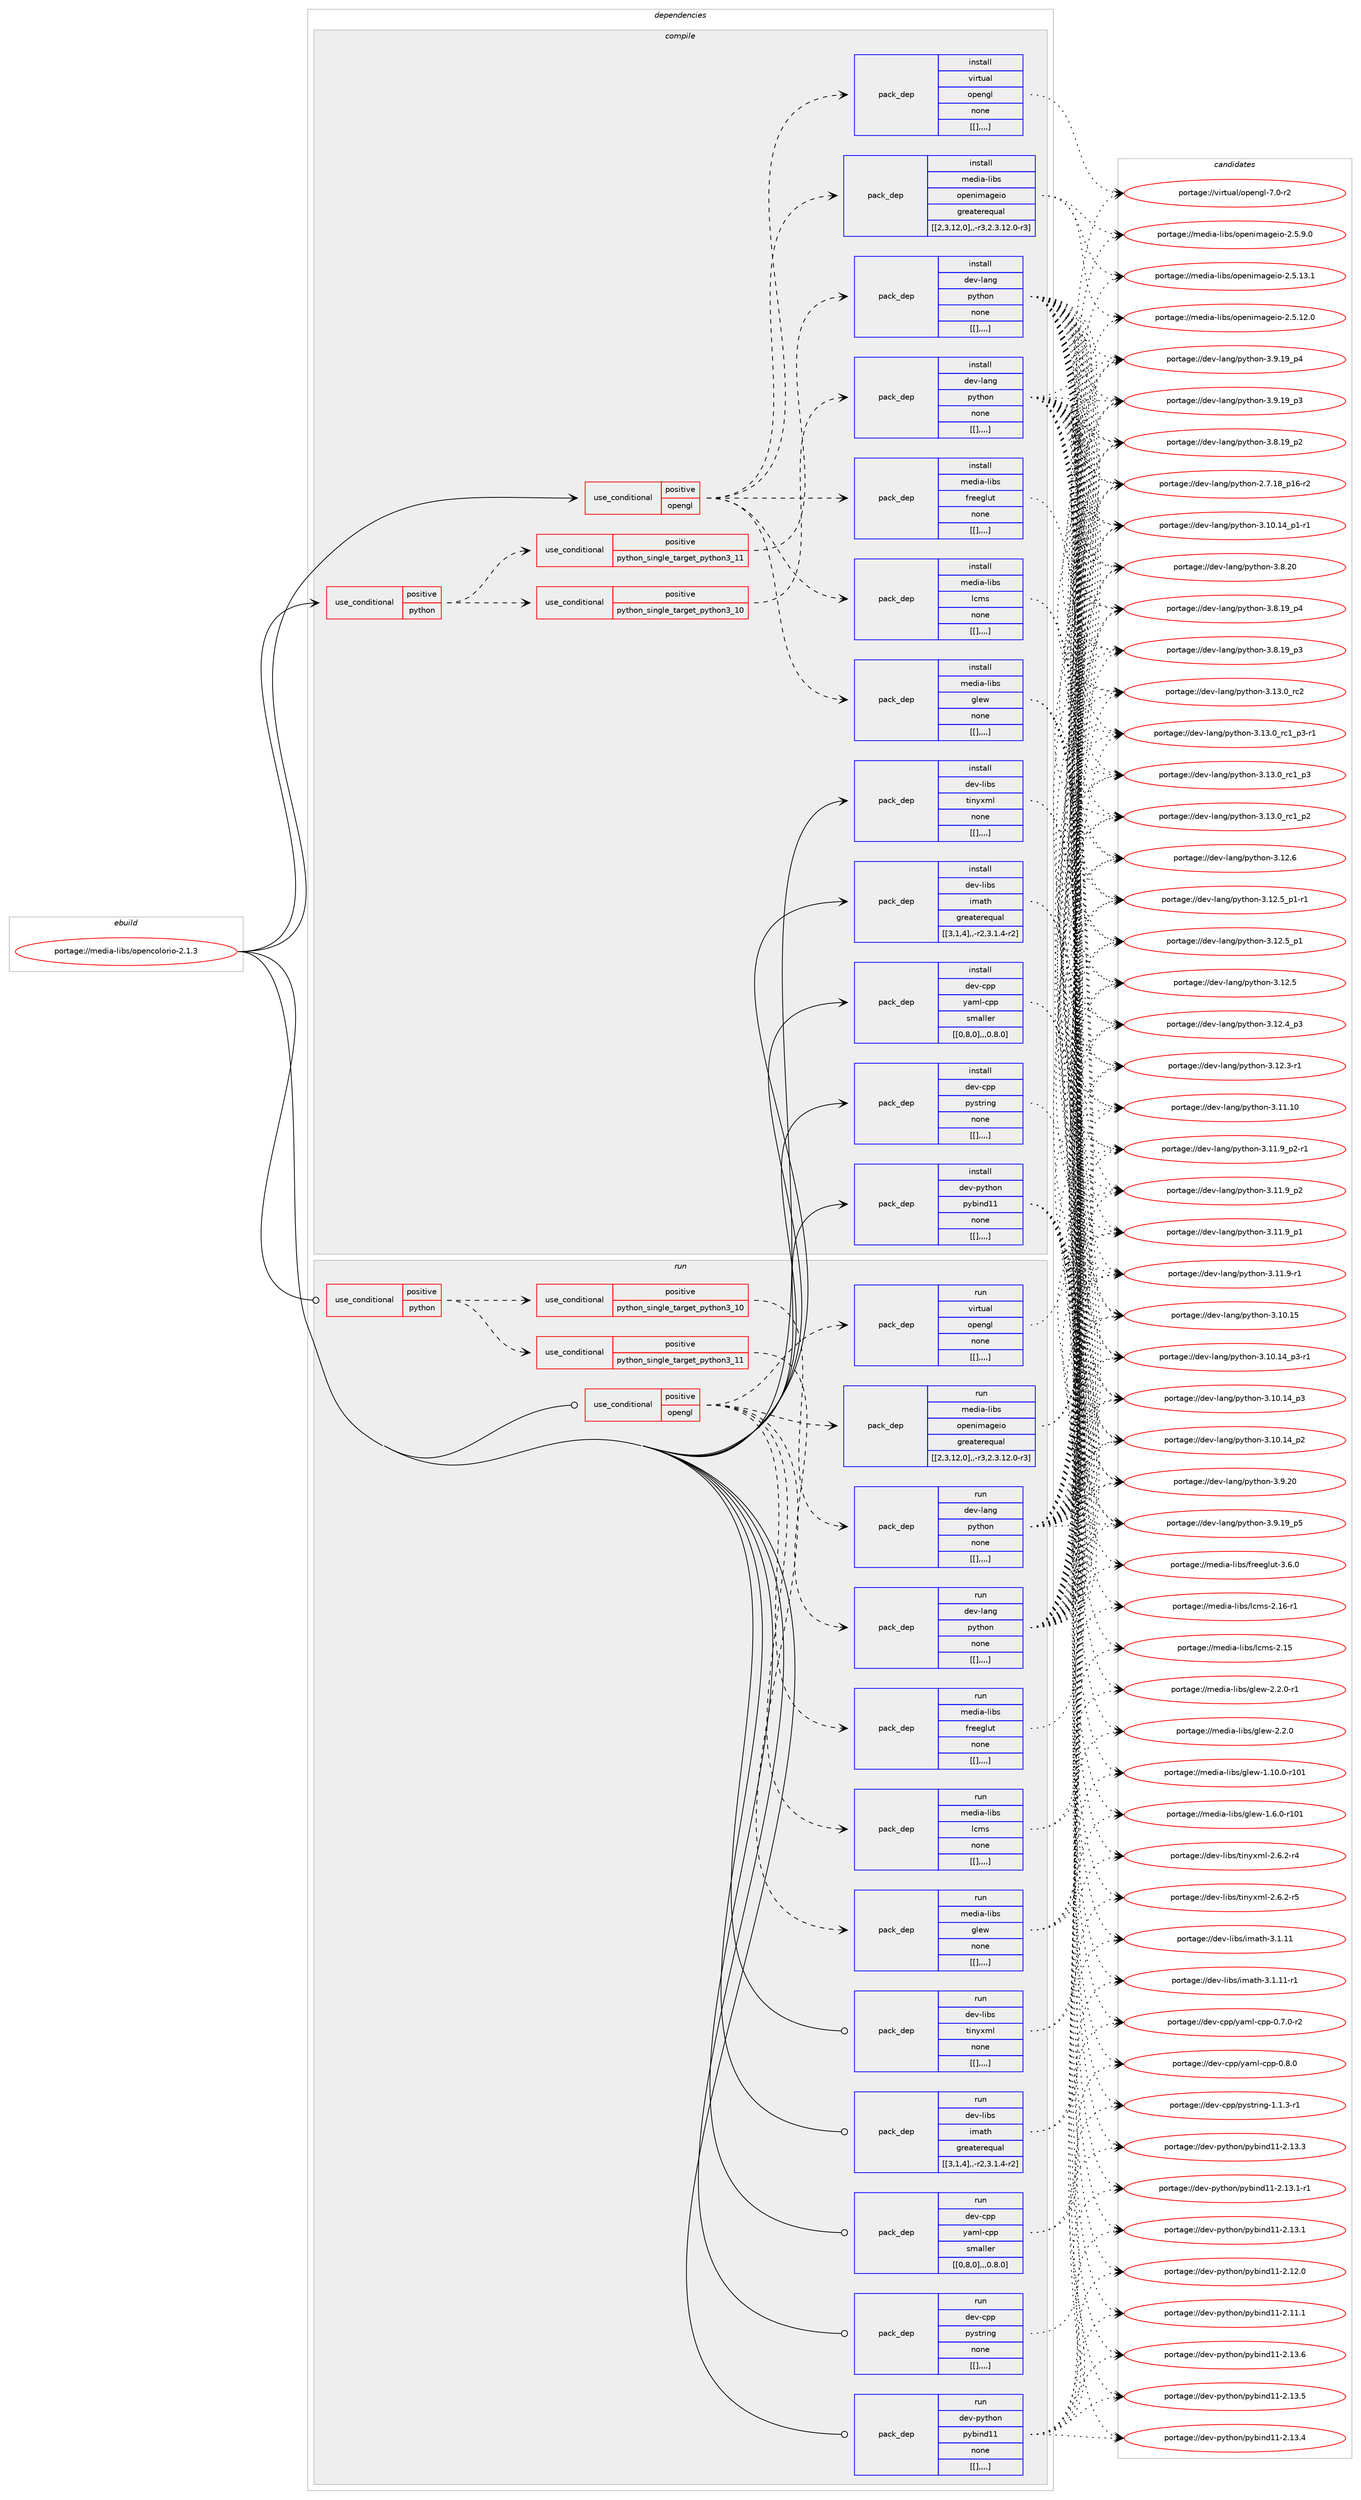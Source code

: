 digraph prolog {

# *************
# Graph options
# *************

newrank=true;
concentrate=true;
compound=true;
graph [rankdir=LR,fontname=Helvetica,fontsize=10,ranksep=1.5];#, ranksep=2.5, nodesep=0.2];
edge  [arrowhead=vee];
node  [fontname=Helvetica,fontsize=10];

# **********
# The ebuild
# **********

subgraph cluster_leftcol {
color=gray;
label=<<i>ebuild</i>>;
id [label="portage://media-libs/opencolorio-2.1.3", color=red, width=4, href="../media-libs/opencolorio-2.1.3.svg"];
}

# ****************
# The dependencies
# ****************

subgraph cluster_midcol {
color=gray;
label=<<i>dependencies</i>>;
subgraph cluster_compile {
fillcolor="#eeeeee";
style=filled;
label=<<i>compile</i>>;
subgraph cond80739 {
dependency320690 [label=<<TABLE BORDER="0" CELLBORDER="1" CELLSPACING="0" CELLPADDING="4"><TR><TD ROWSPAN="3" CELLPADDING="10">use_conditional</TD></TR><TR><TD>positive</TD></TR><TR><TD>opengl</TD></TR></TABLE>>, shape=none, color=red];
subgraph pack237414 {
dependency320691 [label=<<TABLE BORDER="0" CELLBORDER="1" CELLSPACING="0" CELLPADDING="4" WIDTH="220"><TR><TD ROWSPAN="6" CELLPADDING="30">pack_dep</TD></TR><TR><TD WIDTH="110">install</TD></TR><TR><TD>media-libs</TD></TR><TR><TD>lcms</TD></TR><TR><TD>none</TD></TR><TR><TD>[[],,,,]</TD></TR></TABLE>>, shape=none, color=blue];
}
dependency320690:e -> dependency320691:w [weight=20,style="dashed",arrowhead="vee"];
subgraph pack237415 {
dependency320692 [label=<<TABLE BORDER="0" CELLBORDER="1" CELLSPACING="0" CELLPADDING="4" WIDTH="220"><TR><TD ROWSPAN="6" CELLPADDING="30">pack_dep</TD></TR><TR><TD WIDTH="110">install</TD></TR><TR><TD>media-libs</TD></TR><TR><TD>openimageio</TD></TR><TR><TD>greaterequal</TD></TR><TR><TD>[[2,3,12,0],,-r3,2.3.12.0-r3]</TD></TR></TABLE>>, shape=none, color=blue];
}
dependency320690:e -> dependency320692:w [weight=20,style="dashed",arrowhead="vee"];
subgraph pack237416 {
dependency320693 [label=<<TABLE BORDER="0" CELLBORDER="1" CELLSPACING="0" CELLPADDING="4" WIDTH="220"><TR><TD ROWSPAN="6" CELLPADDING="30">pack_dep</TD></TR><TR><TD WIDTH="110">install</TD></TR><TR><TD>media-libs</TD></TR><TR><TD>glew</TD></TR><TR><TD>none</TD></TR><TR><TD>[[],,,,]</TD></TR></TABLE>>, shape=none, color=blue];
}
dependency320690:e -> dependency320693:w [weight=20,style="dashed",arrowhead="vee"];
subgraph pack237417 {
dependency320694 [label=<<TABLE BORDER="0" CELLBORDER="1" CELLSPACING="0" CELLPADDING="4" WIDTH="220"><TR><TD ROWSPAN="6" CELLPADDING="30">pack_dep</TD></TR><TR><TD WIDTH="110">install</TD></TR><TR><TD>media-libs</TD></TR><TR><TD>freeglut</TD></TR><TR><TD>none</TD></TR><TR><TD>[[],,,,]</TD></TR></TABLE>>, shape=none, color=blue];
}
dependency320690:e -> dependency320694:w [weight=20,style="dashed",arrowhead="vee"];
subgraph pack237418 {
dependency320695 [label=<<TABLE BORDER="0" CELLBORDER="1" CELLSPACING="0" CELLPADDING="4" WIDTH="220"><TR><TD ROWSPAN="6" CELLPADDING="30">pack_dep</TD></TR><TR><TD WIDTH="110">install</TD></TR><TR><TD>virtual</TD></TR><TR><TD>opengl</TD></TR><TR><TD>none</TD></TR><TR><TD>[[],,,,]</TD></TR></TABLE>>, shape=none, color=blue];
}
dependency320690:e -> dependency320695:w [weight=20,style="dashed",arrowhead="vee"];
}
id:e -> dependency320690:w [weight=20,style="solid",arrowhead="vee"];
subgraph cond80740 {
dependency320696 [label=<<TABLE BORDER="0" CELLBORDER="1" CELLSPACING="0" CELLPADDING="4"><TR><TD ROWSPAN="3" CELLPADDING="10">use_conditional</TD></TR><TR><TD>positive</TD></TR><TR><TD>python</TD></TR></TABLE>>, shape=none, color=red];
subgraph cond80741 {
dependency320697 [label=<<TABLE BORDER="0" CELLBORDER="1" CELLSPACING="0" CELLPADDING="4"><TR><TD ROWSPAN="3" CELLPADDING="10">use_conditional</TD></TR><TR><TD>positive</TD></TR><TR><TD>python_single_target_python3_10</TD></TR></TABLE>>, shape=none, color=red];
subgraph pack237419 {
dependency320698 [label=<<TABLE BORDER="0" CELLBORDER="1" CELLSPACING="0" CELLPADDING="4" WIDTH="220"><TR><TD ROWSPAN="6" CELLPADDING="30">pack_dep</TD></TR><TR><TD WIDTH="110">install</TD></TR><TR><TD>dev-lang</TD></TR><TR><TD>python</TD></TR><TR><TD>none</TD></TR><TR><TD>[[],,,,]</TD></TR></TABLE>>, shape=none, color=blue];
}
dependency320697:e -> dependency320698:w [weight=20,style="dashed",arrowhead="vee"];
}
dependency320696:e -> dependency320697:w [weight=20,style="dashed",arrowhead="vee"];
subgraph cond80742 {
dependency320699 [label=<<TABLE BORDER="0" CELLBORDER="1" CELLSPACING="0" CELLPADDING="4"><TR><TD ROWSPAN="3" CELLPADDING="10">use_conditional</TD></TR><TR><TD>positive</TD></TR><TR><TD>python_single_target_python3_11</TD></TR></TABLE>>, shape=none, color=red];
subgraph pack237420 {
dependency320700 [label=<<TABLE BORDER="0" CELLBORDER="1" CELLSPACING="0" CELLPADDING="4" WIDTH="220"><TR><TD ROWSPAN="6" CELLPADDING="30">pack_dep</TD></TR><TR><TD WIDTH="110">install</TD></TR><TR><TD>dev-lang</TD></TR><TR><TD>python</TD></TR><TR><TD>none</TD></TR><TR><TD>[[],,,,]</TD></TR></TABLE>>, shape=none, color=blue];
}
dependency320699:e -> dependency320700:w [weight=20,style="dashed",arrowhead="vee"];
}
dependency320696:e -> dependency320699:w [weight=20,style="dashed",arrowhead="vee"];
}
id:e -> dependency320696:w [weight=20,style="solid",arrowhead="vee"];
subgraph pack237421 {
dependency320701 [label=<<TABLE BORDER="0" CELLBORDER="1" CELLSPACING="0" CELLPADDING="4" WIDTH="220"><TR><TD ROWSPAN="6" CELLPADDING="30">pack_dep</TD></TR><TR><TD WIDTH="110">install</TD></TR><TR><TD>dev-cpp</TD></TR><TR><TD>pystring</TD></TR><TR><TD>none</TD></TR><TR><TD>[[],,,,]</TD></TR></TABLE>>, shape=none, color=blue];
}
id:e -> dependency320701:w [weight=20,style="solid",arrowhead="vee"];
subgraph pack237422 {
dependency320702 [label=<<TABLE BORDER="0" CELLBORDER="1" CELLSPACING="0" CELLPADDING="4" WIDTH="220"><TR><TD ROWSPAN="6" CELLPADDING="30">pack_dep</TD></TR><TR><TD WIDTH="110">install</TD></TR><TR><TD>dev-cpp</TD></TR><TR><TD>yaml-cpp</TD></TR><TR><TD>smaller</TD></TR><TR><TD>[[0,8,0],,,0.8.0]</TD></TR></TABLE>>, shape=none, color=blue];
}
id:e -> dependency320702:w [weight=20,style="solid",arrowhead="vee"];
subgraph pack237423 {
dependency320703 [label=<<TABLE BORDER="0" CELLBORDER="1" CELLSPACING="0" CELLPADDING="4" WIDTH="220"><TR><TD ROWSPAN="6" CELLPADDING="30">pack_dep</TD></TR><TR><TD WIDTH="110">install</TD></TR><TR><TD>dev-libs</TD></TR><TR><TD>imath</TD></TR><TR><TD>greaterequal</TD></TR><TR><TD>[[3,1,4],,-r2,3.1.4-r2]</TD></TR></TABLE>>, shape=none, color=blue];
}
id:e -> dependency320703:w [weight=20,style="solid",arrowhead="vee"];
subgraph pack237424 {
dependency320704 [label=<<TABLE BORDER="0" CELLBORDER="1" CELLSPACING="0" CELLPADDING="4" WIDTH="220"><TR><TD ROWSPAN="6" CELLPADDING="30">pack_dep</TD></TR><TR><TD WIDTH="110">install</TD></TR><TR><TD>dev-libs</TD></TR><TR><TD>tinyxml</TD></TR><TR><TD>none</TD></TR><TR><TD>[[],,,,]</TD></TR></TABLE>>, shape=none, color=blue];
}
id:e -> dependency320704:w [weight=20,style="solid",arrowhead="vee"];
subgraph pack237425 {
dependency320705 [label=<<TABLE BORDER="0" CELLBORDER="1" CELLSPACING="0" CELLPADDING="4" WIDTH="220"><TR><TD ROWSPAN="6" CELLPADDING="30">pack_dep</TD></TR><TR><TD WIDTH="110">install</TD></TR><TR><TD>dev-python</TD></TR><TR><TD>pybind11</TD></TR><TR><TD>none</TD></TR><TR><TD>[[],,,,]</TD></TR></TABLE>>, shape=none, color=blue];
}
id:e -> dependency320705:w [weight=20,style="solid",arrowhead="vee"];
}
subgraph cluster_compileandrun {
fillcolor="#eeeeee";
style=filled;
label=<<i>compile and run</i>>;
}
subgraph cluster_run {
fillcolor="#eeeeee";
style=filled;
label=<<i>run</i>>;
subgraph cond80743 {
dependency320706 [label=<<TABLE BORDER="0" CELLBORDER="1" CELLSPACING="0" CELLPADDING="4"><TR><TD ROWSPAN="3" CELLPADDING="10">use_conditional</TD></TR><TR><TD>positive</TD></TR><TR><TD>opengl</TD></TR></TABLE>>, shape=none, color=red];
subgraph pack237426 {
dependency320707 [label=<<TABLE BORDER="0" CELLBORDER="1" CELLSPACING="0" CELLPADDING="4" WIDTH="220"><TR><TD ROWSPAN="6" CELLPADDING="30">pack_dep</TD></TR><TR><TD WIDTH="110">run</TD></TR><TR><TD>media-libs</TD></TR><TR><TD>lcms</TD></TR><TR><TD>none</TD></TR><TR><TD>[[],,,,]</TD></TR></TABLE>>, shape=none, color=blue];
}
dependency320706:e -> dependency320707:w [weight=20,style="dashed",arrowhead="vee"];
subgraph pack237427 {
dependency320708 [label=<<TABLE BORDER="0" CELLBORDER="1" CELLSPACING="0" CELLPADDING="4" WIDTH="220"><TR><TD ROWSPAN="6" CELLPADDING="30">pack_dep</TD></TR><TR><TD WIDTH="110">run</TD></TR><TR><TD>media-libs</TD></TR><TR><TD>openimageio</TD></TR><TR><TD>greaterequal</TD></TR><TR><TD>[[2,3,12,0],,-r3,2.3.12.0-r3]</TD></TR></TABLE>>, shape=none, color=blue];
}
dependency320706:e -> dependency320708:w [weight=20,style="dashed",arrowhead="vee"];
subgraph pack237428 {
dependency320709 [label=<<TABLE BORDER="0" CELLBORDER="1" CELLSPACING="0" CELLPADDING="4" WIDTH="220"><TR><TD ROWSPAN="6" CELLPADDING="30">pack_dep</TD></TR><TR><TD WIDTH="110">run</TD></TR><TR><TD>media-libs</TD></TR><TR><TD>glew</TD></TR><TR><TD>none</TD></TR><TR><TD>[[],,,,]</TD></TR></TABLE>>, shape=none, color=blue];
}
dependency320706:e -> dependency320709:w [weight=20,style="dashed",arrowhead="vee"];
subgraph pack237429 {
dependency320710 [label=<<TABLE BORDER="0" CELLBORDER="1" CELLSPACING="0" CELLPADDING="4" WIDTH="220"><TR><TD ROWSPAN="6" CELLPADDING="30">pack_dep</TD></TR><TR><TD WIDTH="110">run</TD></TR><TR><TD>media-libs</TD></TR><TR><TD>freeglut</TD></TR><TR><TD>none</TD></TR><TR><TD>[[],,,,]</TD></TR></TABLE>>, shape=none, color=blue];
}
dependency320706:e -> dependency320710:w [weight=20,style="dashed",arrowhead="vee"];
subgraph pack237430 {
dependency320711 [label=<<TABLE BORDER="0" CELLBORDER="1" CELLSPACING="0" CELLPADDING="4" WIDTH="220"><TR><TD ROWSPAN="6" CELLPADDING="30">pack_dep</TD></TR><TR><TD WIDTH="110">run</TD></TR><TR><TD>virtual</TD></TR><TR><TD>opengl</TD></TR><TR><TD>none</TD></TR><TR><TD>[[],,,,]</TD></TR></TABLE>>, shape=none, color=blue];
}
dependency320706:e -> dependency320711:w [weight=20,style="dashed",arrowhead="vee"];
}
id:e -> dependency320706:w [weight=20,style="solid",arrowhead="odot"];
subgraph cond80744 {
dependency320712 [label=<<TABLE BORDER="0" CELLBORDER="1" CELLSPACING="0" CELLPADDING="4"><TR><TD ROWSPAN="3" CELLPADDING="10">use_conditional</TD></TR><TR><TD>positive</TD></TR><TR><TD>python</TD></TR></TABLE>>, shape=none, color=red];
subgraph cond80745 {
dependency320713 [label=<<TABLE BORDER="0" CELLBORDER="1" CELLSPACING="0" CELLPADDING="4"><TR><TD ROWSPAN="3" CELLPADDING="10">use_conditional</TD></TR><TR><TD>positive</TD></TR><TR><TD>python_single_target_python3_10</TD></TR></TABLE>>, shape=none, color=red];
subgraph pack237431 {
dependency320714 [label=<<TABLE BORDER="0" CELLBORDER="1" CELLSPACING="0" CELLPADDING="4" WIDTH="220"><TR><TD ROWSPAN="6" CELLPADDING="30">pack_dep</TD></TR><TR><TD WIDTH="110">run</TD></TR><TR><TD>dev-lang</TD></TR><TR><TD>python</TD></TR><TR><TD>none</TD></TR><TR><TD>[[],,,,]</TD></TR></TABLE>>, shape=none, color=blue];
}
dependency320713:e -> dependency320714:w [weight=20,style="dashed",arrowhead="vee"];
}
dependency320712:e -> dependency320713:w [weight=20,style="dashed",arrowhead="vee"];
subgraph cond80746 {
dependency320715 [label=<<TABLE BORDER="0" CELLBORDER="1" CELLSPACING="0" CELLPADDING="4"><TR><TD ROWSPAN="3" CELLPADDING="10">use_conditional</TD></TR><TR><TD>positive</TD></TR><TR><TD>python_single_target_python3_11</TD></TR></TABLE>>, shape=none, color=red];
subgraph pack237432 {
dependency320716 [label=<<TABLE BORDER="0" CELLBORDER="1" CELLSPACING="0" CELLPADDING="4" WIDTH="220"><TR><TD ROWSPAN="6" CELLPADDING="30">pack_dep</TD></TR><TR><TD WIDTH="110">run</TD></TR><TR><TD>dev-lang</TD></TR><TR><TD>python</TD></TR><TR><TD>none</TD></TR><TR><TD>[[],,,,]</TD></TR></TABLE>>, shape=none, color=blue];
}
dependency320715:e -> dependency320716:w [weight=20,style="dashed",arrowhead="vee"];
}
dependency320712:e -> dependency320715:w [weight=20,style="dashed",arrowhead="vee"];
}
id:e -> dependency320712:w [weight=20,style="solid",arrowhead="odot"];
subgraph pack237433 {
dependency320717 [label=<<TABLE BORDER="0" CELLBORDER="1" CELLSPACING="0" CELLPADDING="4" WIDTH="220"><TR><TD ROWSPAN="6" CELLPADDING="30">pack_dep</TD></TR><TR><TD WIDTH="110">run</TD></TR><TR><TD>dev-cpp</TD></TR><TR><TD>pystring</TD></TR><TR><TD>none</TD></TR><TR><TD>[[],,,,]</TD></TR></TABLE>>, shape=none, color=blue];
}
id:e -> dependency320717:w [weight=20,style="solid",arrowhead="odot"];
subgraph pack237434 {
dependency320718 [label=<<TABLE BORDER="0" CELLBORDER="1" CELLSPACING="0" CELLPADDING="4" WIDTH="220"><TR><TD ROWSPAN="6" CELLPADDING="30">pack_dep</TD></TR><TR><TD WIDTH="110">run</TD></TR><TR><TD>dev-cpp</TD></TR><TR><TD>yaml-cpp</TD></TR><TR><TD>smaller</TD></TR><TR><TD>[[0,8,0],,,0.8.0]</TD></TR></TABLE>>, shape=none, color=blue];
}
id:e -> dependency320718:w [weight=20,style="solid",arrowhead="odot"];
subgraph pack237435 {
dependency320719 [label=<<TABLE BORDER="0" CELLBORDER="1" CELLSPACING="0" CELLPADDING="4" WIDTH="220"><TR><TD ROWSPAN="6" CELLPADDING="30">pack_dep</TD></TR><TR><TD WIDTH="110">run</TD></TR><TR><TD>dev-libs</TD></TR><TR><TD>imath</TD></TR><TR><TD>greaterequal</TD></TR><TR><TD>[[3,1,4],,-r2,3.1.4-r2]</TD></TR></TABLE>>, shape=none, color=blue];
}
id:e -> dependency320719:w [weight=20,style="solid",arrowhead="odot"];
subgraph pack237436 {
dependency320720 [label=<<TABLE BORDER="0" CELLBORDER="1" CELLSPACING="0" CELLPADDING="4" WIDTH="220"><TR><TD ROWSPAN="6" CELLPADDING="30">pack_dep</TD></TR><TR><TD WIDTH="110">run</TD></TR><TR><TD>dev-libs</TD></TR><TR><TD>tinyxml</TD></TR><TR><TD>none</TD></TR><TR><TD>[[],,,,]</TD></TR></TABLE>>, shape=none, color=blue];
}
id:e -> dependency320720:w [weight=20,style="solid",arrowhead="odot"];
subgraph pack237437 {
dependency320721 [label=<<TABLE BORDER="0" CELLBORDER="1" CELLSPACING="0" CELLPADDING="4" WIDTH="220"><TR><TD ROWSPAN="6" CELLPADDING="30">pack_dep</TD></TR><TR><TD WIDTH="110">run</TD></TR><TR><TD>dev-python</TD></TR><TR><TD>pybind11</TD></TR><TR><TD>none</TD></TR><TR><TD>[[],,,,]</TD></TR></TABLE>>, shape=none, color=blue];
}
id:e -> dependency320721:w [weight=20,style="solid",arrowhead="odot"];
}
}

# **************
# The candidates
# **************

subgraph cluster_choices {
rank=same;
color=gray;
label=<<i>candidates</i>>;

subgraph choice237414 {
color=black;
nodesep=1;
choice109101100105974510810598115471089910911545504649544511449 [label="portage://media-libs/lcms-2.16-r1", color=red, width=4,href="../media-libs/lcms-2.16-r1.svg"];
choice10910110010597451081059811547108991091154550464953 [label="portage://media-libs/lcms-2.15", color=red, width=4,href="../media-libs/lcms-2.15.svg"];
dependency320691:e -> choice109101100105974510810598115471089910911545504649544511449:w [style=dotted,weight="100"];
dependency320691:e -> choice10910110010597451081059811547108991091154550464953:w [style=dotted,weight="100"];
}
subgraph choice237415 {
color=black;
nodesep=1;
choice1091011001059745108105981154711111210111010510997103101105111455046534649514649 [label="portage://media-libs/openimageio-2.5.13.1", color=red, width=4,href="../media-libs/openimageio-2.5.13.1.svg"];
choice1091011001059745108105981154711111210111010510997103101105111455046534649504648 [label="portage://media-libs/openimageio-2.5.12.0", color=red, width=4,href="../media-libs/openimageio-2.5.12.0.svg"];
choice10910110010597451081059811547111112101110105109971031011051114550465346574648 [label="portage://media-libs/openimageio-2.5.9.0", color=red, width=4,href="../media-libs/openimageio-2.5.9.0.svg"];
dependency320692:e -> choice1091011001059745108105981154711111210111010510997103101105111455046534649514649:w [style=dotted,weight="100"];
dependency320692:e -> choice1091011001059745108105981154711111210111010510997103101105111455046534649504648:w [style=dotted,weight="100"];
dependency320692:e -> choice10910110010597451081059811547111112101110105109971031011051114550465346574648:w [style=dotted,weight="100"];
}
subgraph choice237416 {
color=black;
nodesep=1;
choice109101100105974510810598115471031081011194550465046484511449 [label="portage://media-libs/glew-2.2.0-r1", color=red, width=4,href="../media-libs/glew-2.2.0-r1.svg"];
choice10910110010597451081059811547103108101119455046504648 [label="portage://media-libs/glew-2.2.0", color=red, width=4,href="../media-libs/glew-2.2.0.svg"];
choice109101100105974510810598115471031081011194549464948464845114494849 [label="portage://media-libs/glew-1.10.0-r101", color=red, width=4,href="../media-libs/glew-1.10.0-r101.svg"];
choice1091011001059745108105981154710310810111945494654464845114494849 [label="portage://media-libs/glew-1.6.0-r101", color=red, width=4,href="../media-libs/glew-1.6.0-r101.svg"];
dependency320693:e -> choice109101100105974510810598115471031081011194550465046484511449:w [style=dotted,weight="100"];
dependency320693:e -> choice10910110010597451081059811547103108101119455046504648:w [style=dotted,weight="100"];
dependency320693:e -> choice109101100105974510810598115471031081011194549464948464845114494849:w [style=dotted,weight="100"];
dependency320693:e -> choice1091011001059745108105981154710310810111945494654464845114494849:w [style=dotted,weight="100"];
}
subgraph choice237417 {
color=black;
nodesep=1;
choice10910110010597451081059811547102114101101103108117116455146544648 [label="portage://media-libs/freeglut-3.6.0", color=red, width=4,href="../media-libs/freeglut-3.6.0.svg"];
dependency320694:e -> choice10910110010597451081059811547102114101101103108117116455146544648:w [style=dotted,weight="100"];
}
subgraph choice237418 {
color=black;
nodesep=1;
choice1181051141161179710847111112101110103108455546484511450 [label="portage://virtual/opengl-7.0-r2", color=red, width=4,href="../virtual/opengl-7.0-r2.svg"];
dependency320695:e -> choice1181051141161179710847111112101110103108455546484511450:w [style=dotted,weight="100"];
}
subgraph choice237419 {
color=black;
nodesep=1;
choice10010111845108971101034711212111610411111045514649514648951149950 [label="portage://dev-lang/python-3.13.0_rc2", color=red, width=4,href="../dev-lang/python-3.13.0_rc2.svg"];
choice1001011184510897110103471121211161041111104551464951464895114994995112514511449 [label="portage://dev-lang/python-3.13.0_rc1_p3-r1", color=red, width=4,href="../dev-lang/python-3.13.0_rc1_p3-r1.svg"];
choice100101118451089711010347112121116104111110455146495146489511499499511251 [label="portage://dev-lang/python-3.13.0_rc1_p3", color=red, width=4,href="../dev-lang/python-3.13.0_rc1_p3.svg"];
choice100101118451089711010347112121116104111110455146495146489511499499511250 [label="portage://dev-lang/python-3.13.0_rc1_p2", color=red, width=4,href="../dev-lang/python-3.13.0_rc1_p2.svg"];
choice10010111845108971101034711212111610411111045514649504654 [label="portage://dev-lang/python-3.12.6", color=red, width=4,href="../dev-lang/python-3.12.6.svg"];
choice1001011184510897110103471121211161041111104551464950465395112494511449 [label="portage://dev-lang/python-3.12.5_p1-r1", color=red, width=4,href="../dev-lang/python-3.12.5_p1-r1.svg"];
choice100101118451089711010347112121116104111110455146495046539511249 [label="portage://dev-lang/python-3.12.5_p1", color=red, width=4,href="../dev-lang/python-3.12.5_p1.svg"];
choice10010111845108971101034711212111610411111045514649504653 [label="portage://dev-lang/python-3.12.5", color=red, width=4,href="../dev-lang/python-3.12.5.svg"];
choice100101118451089711010347112121116104111110455146495046529511251 [label="portage://dev-lang/python-3.12.4_p3", color=red, width=4,href="../dev-lang/python-3.12.4_p3.svg"];
choice100101118451089711010347112121116104111110455146495046514511449 [label="portage://dev-lang/python-3.12.3-r1", color=red, width=4,href="../dev-lang/python-3.12.3-r1.svg"];
choice1001011184510897110103471121211161041111104551464949464948 [label="portage://dev-lang/python-3.11.10", color=red, width=4,href="../dev-lang/python-3.11.10.svg"];
choice1001011184510897110103471121211161041111104551464949465795112504511449 [label="portage://dev-lang/python-3.11.9_p2-r1", color=red, width=4,href="../dev-lang/python-3.11.9_p2-r1.svg"];
choice100101118451089711010347112121116104111110455146494946579511250 [label="portage://dev-lang/python-3.11.9_p2", color=red, width=4,href="../dev-lang/python-3.11.9_p2.svg"];
choice100101118451089711010347112121116104111110455146494946579511249 [label="portage://dev-lang/python-3.11.9_p1", color=red, width=4,href="../dev-lang/python-3.11.9_p1.svg"];
choice100101118451089711010347112121116104111110455146494946574511449 [label="portage://dev-lang/python-3.11.9-r1", color=red, width=4,href="../dev-lang/python-3.11.9-r1.svg"];
choice1001011184510897110103471121211161041111104551464948464953 [label="portage://dev-lang/python-3.10.15", color=red, width=4,href="../dev-lang/python-3.10.15.svg"];
choice100101118451089711010347112121116104111110455146494846495295112514511449 [label="portage://dev-lang/python-3.10.14_p3-r1", color=red, width=4,href="../dev-lang/python-3.10.14_p3-r1.svg"];
choice10010111845108971101034711212111610411111045514649484649529511251 [label="portage://dev-lang/python-3.10.14_p3", color=red, width=4,href="../dev-lang/python-3.10.14_p3.svg"];
choice10010111845108971101034711212111610411111045514649484649529511250 [label="portage://dev-lang/python-3.10.14_p2", color=red, width=4,href="../dev-lang/python-3.10.14_p2.svg"];
choice100101118451089711010347112121116104111110455146494846495295112494511449 [label="portage://dev-lang/python-3.10.14_p1-r1", color=red, width=4,href="../dev-lang/python-3.10.14_p1-r1.svg"];
choice10010111845108971101034711212111610411111045514657465048 [label="portage://dev-lang/python-3.9.20", color=red, width=4,href="../dev-lang/python-3.9.20.svg"];
choice100101118451089711010347112121116104111110455146574649579511253 [label="portage://dev-lang/python-3.9.19_p5", color=red, width=4,href="../dev-lang/python-3.9.19_p5.svg"];
choice100101118451089711010347112121116104111110455146574649579511252 [label="portage://dev-lang/python-3.9.19_p4", color=red, width=4,href="../dev-lang/python-3.9.19_p4.svg"];
choice100101118451089711010347112121116104111110455146574649579511251 [label="portage://dev-lang/python-3.9.19_p3", color=red, width=4,href="../dev-lang/python-3.9.19_p3.svg"];
choice10010111845108971101034711212111610411111045514656465048 [label="portage://dev-lang/python-3.8.20", color=red, width=4,href="../dev-lang/python-3.8.20.svg"];
choice100101118451089711010347112121116104111110455146564649579511252 [label="portage://dev-lang/python-3.8.19_p4", color=red, width=4,href="../dev-lang/python-3.8.19_p4.svg"];
choice100101118451089711010347112121116104111110455146564649579511251 [label="portage://dev-lang/python-3.8.19_p3", color=red, width=4,href="../dev-lang/python-3.8.19_p3.svg"];
choice100101118451089711010347112121116104111110455146564649579511250 [label="portage://dev-lang/python-3.8.19_p2", color=red, width=4,href="../dev-lang/python-3.8.19_p2.svg"];
choice100101118451089711010347112121116104111110455046554649569511249544511450 [label="portage://dev-lang/python-2.7.18_p16-r2", color=red, width=4,href="../dev-lang/python-2.7.18_p16-r2.svg"];
dependency320698:e -> choice10010111845108971101034711212111610411111045514649514648951149950:w [style=dotted,weight="100"];
dependency320698:e -> choice1001011184510897110103471121211161041111104551464951464895114994995112514511449:w [style=dotted,weight="100"];
dependency320698:e -> choice100101118451089711010347112121116104111110455146495146489511499499511251:w [style=dotted,weight="100"];
dependency320698:e -> choice100101118451089711010347112121116104111110455146495146489511499499511250:w [style=dotted,weight="100"];
dependency320698:e -> choice10010111845108971101034711212111610411111045514649504654:w [style=dotted,weight="100"];
dependency320698:e -> choice1001011184510897110103471121211161041111104551464950465395112494511449:w [style=dotted,weight="100"];
dependency320698:e -> choice100101118451089711010347112121116104111110455146495046539511249:w [style=dotted,weight="100"];
dependency320698:e -> choice10010111845108971101034711212111610411111045514649504653:w [style=dotted,weight="100"];
dependency320698:e -> choice100101118451089711010347112121116104111110455146495046529511251:w [style=dotted,weight="100"];
dependency320698:e -> choice100101118451089711010347112121116104111110455146495046514511449:w [style=dotted,weight="100"];
dependency320698:e -> choice1001011184510897110103471121211161041111104551464949464948:w [style=dotted,weight="100"];
dependency320698:e -> choice1001011184510897110103471121211161041111104551464949465795112504511449:w [style=dotted,weight="100"];
dependency320698:e -> choice100101118451089711010347112121116104111110455146494946579511250:w [style=dotted,weight="100"];
dependency320698:e -> choice100101118451089711010347112121116104111110455146494946579511249:w [style=dotted,weight="100"];
dependency320698:e -> choice100101118451089711010347112121116104111110455146494946574511449:w [style=dotted,weight="100"];
dependency320698:e -> choice1001011184510897110103471121211161041111104551464948464953:w [style=dotted,weight="100"];
dependency320698:e -> choice100101118451089711010347112121116104111110455146494846495295112514511449:w [style=dotted,weight="100"];
dependency320698:e -> choice10010111845108971101034711212111610411111045514649484649529511251:w [style=dotted,weight="100"];
dependency320698:e -> choice10010111845108971101034711212111610411111045514649484649529511250:w [style=dotted,weight="100"];
dependency320698:e -> choice100101118451089711010347112121116104111110455146494846495295112494511449:w [style=dotted,weight="100"];
dependency320698:e -> choice10010111845108971101034711212111610411111045514657465048:w [style=dotted,weight="100"];
dependency320698:e -> choice100101118451089711010347112121116104111110455146574649579511253:w [style=dotted,weight="100"];
dependency320698:e -> choice100101118451089711010347112121116104111110455146574649579511252:w [style=dotted,weight="100"];
dependency320698:e -> choice100101118451089711010347112121116104111110455146574649579511251:w [style=dotted,weight="100"];
dependency320698:e -> choice10010111845108971101034711212111610411111045514656465048:w [style=dotted,weight="100"];
dependency320698:e -> choice100101118451089711010347112121116104111110455146564649579511252:w [style=dotted,weight="100"];
dependency320698:e -> choice100101118451089711010347112121116104111110455146564649579511251:w [style=dotted,weight="100"];
dependency320698:e -> choice100101118451089711010347112121116104111110455146564649579511250:w [style=dotted,weight="100"];
dependency320698:e -> choice100101118451089711010347112121116104111110455046554649569511249544511450:w [style=dotted,weight="100"];
}
subgraph choice237420 {
color=black;
nodesep=1;
choice10010111845108971101034711212111610411111045514649514648951149950 [label="portage://dev-lang/python-3.13.0_rc2", color=red, width=4,href="../dev-lang/python-3.13.0_rc2.svg"];
choice1001011184510897110103471121211161041111104551464951464895114994995112514511449 [label="portage://dev-lang/python-3.13.0_rc1_p3-r1", color=red, width=4,href="../dev-lang/python-3.13.0_rc1_p3-r1.svg"];
choice100101118451089711010347112121116104111110455146495146489511499499511251 [label="portage://dev-lang/python-3.13.0_rc1_p3", color=red, width=4,href="../dev-lang/python-3.13.0_rc1_p3.svg"];
choice100101118451089711010347112121116104111110455146495146489511499499511250 [label="portage://dev-lang/python-3.13.0_rc1_p2", color=red, width=4,href="../dev-lang/python-3.13.0_rc1_p2.svg"];
choice10010111845108971101034711212111610411111045514649504654 [label="portage://dev-lang/python-3.12.6", color=red, width=4,href="../dev-lang/python-3.12.6.svg"];
choice1001011184510897110103471121211161041111104551464950465395112494511449 [label="portage://dev-lang/python-3.12.5_p1-r1", color=red, width=4,href="../dev-lang/python-3.12.5_p1-r1.svg"];
choice100101118451089711010347112121116104111110455146495046539511249 [label="portage://dev-lang/python-3.12.5_p1", color=red, width=4,href="../dev-lang/python-3.12.5_p1.svg"];
choice10010111845108971101034711212111610411111045514649504653 [label="portage://dev-lang/python-3.12.5", color=red, width=4,href="../dev-lang/python-3.12.5.svg"];
choice100101118451089711010347112121116104111110455146495046529511251 [label="portage://dev-lang/python-3.12.4_p3", color=red, width=4,href="../dev-lang/python-3.12.4_p3.svg"];
choice100101118451089711010347112121116104111110455146495046514511449 [label="portage://dev-lang/python-3.12.3-r1", color=red, width=4,href="../dev-lang/python-3.12.3-r1.svg"];
choice1001011184510897110103471121211161041111104551464949464948 [label="portage://dev-lang/python-3.11.10", color=red, width=4,href="../dev-lang/python-3.11.10.svg"];
choice1001011184510897110103471121211161041111104551464949465795112504511449 [label="portage://dev-lang/python-3.11.9_p2-r1", color=red, width=4,href="../dev-lang/python-3.11.9_p2-r1.svg"];
choice100101118451089711010347112121116104111110455146494946579511250 [label="portage://dev-lang/python-3.11.9_p2", color=red, width=4,href="../dev-lang/python-3.11.9_p2.svg"];
choice100101118451089711010347112121116104111110455146494946579511249 [label="portage://dev-lang/python-3.11.9_p1", color=red, width=4,href="../dev-lang/python-3.11.9_p1.svg"];
choice100101118451089711010347112121116104111110455146494946574511449 [label="portage://dev-lang/python-3.11.9-r1", color=red, width=4,href="../dev-lang/python-3.11.9-r1.svg"];
choice1001011184510897110103471121211161041111104551464948464953 [label="portage://dev-lang/python-3.10.15", color=red, width=4,href="../dev-lang/python-3.10.15.svg"];
choice100101118451089711010347112121116104111110455146494846495295112514511449 [label="portage://dev-lang/python-3.10.14_p3-r1", color=red, width=4,href="../dev-lang/python-3.10.14_p3-r1.svg"];
choice10010111845108971101034711212111610411111045514649484649529511251 [label="portage://dev-lang/python-3.10.14_p3", color=red, width=4,href="../dev-lang/python-3.10.14_p3.svg"];
choice10010111845108971101034711212111610411111045514649484649529511250 [label="portage://dev-lang/python-3.10.14_p2", color=red, width=4,href="../dev-lang/python-3.10.14_p2.svg"];
choice100101118451089711010347112121116104111110455146494846495295112494511449 [label="portage://dev-lang/python-3.10.14_p1-r1", color=red, width=4,href="../dev-lang/python-3.10.14_p1-r1.svg"];
choice10010111845108971101034711212111610411111045514657465048 [label="portage://dev-lang/python-3.9.20", color=red, width=4,href="../dev-lang/python-3.9.20.svg"];
choice100101118451089711010347112121116104111110455146574649579511253 [label="portage://dev-lang/python-3.9.19_p5", color=red, width=4,href="../dev-lang/python-3.9.19_p5.svg"];
choice100101118451089711010347112121116104111110455146574649579511252 [label="portage://dev-lang/python-3.9.19_p4", color=red, width=4,href="../dev-lang/python-3.9.19_p4.svg"];
choice100101118451089711010347112121116104111110455146574649579511251 [label="portage://dev-lang/python-3.9.19_p3", color=red, width=4,href="../dev-lang/python-3.9.19_p3.svg"];
choice10010111845108971101034711212111610411111045514656465048 [label="portage://dev-lang/python-3.8.20", color=red, width=4,href="../dev-lang/python-3.8.20.svg"];
choice100101118451089711010347112121116104111110455146564649579511252 [label="portage://dev-lang/python-3.8.19_p4", color=red, width=4,href="../dev-lang/python-3.8.19_p4.svg"];
choice100101118451089711010347112121116104111110455146564649579511251 [label="portage://dev-lang/python-3.8.19_p3", color=red, width=4,href="../dev-lang/python-3.8.19_p3.svg"];
choice100101118451089711010347112121116104111110455146564649579511250 [label="portage://dev-lang/python-3.8.19_p2", color=red, width=4,href="../dev-lang/python-3.8.19_p2.svg"];
choice100101118451089711010347112121116104111110455046554649569511249544511450 [label="portage://dev-lang/python-2.7.18_p16-r2", color=red, width=4,href="../dev-lang/python-2.7.18_p16-r2.svg"];
dependency320700:e -> choice10010111845108971101034711212111610411111045514649514648951149950:w [style=dotted,weight="100"];
dependency320700:e -> choice1001011184510897110103471121211161041111104551464951464895114994995112514511449:w [style=dotted,weight="100"];
dependency320700:e -> choice100101118451089711010347112121116104111110455146495146489511499499511251:w [style=dotted,weight="100"];
dependency320700:e -> choice100101118451089711010347112121116104111110455146495146489511499499511250:w [style=dotted,weight="100"];
dependency320700:e -> choice10010111845108971101034711212111610411111045514649504654:w [style=dotted,weight="100"];
dependency320700:e -> choice1001011184510897110103471121211161041111104551464950465395112494511449:w [style=dotted,weight="100"];
dependency320700:e -> choice100101118451089711010347112121116104111110455146495046539511249:w [style=dotted,weight="100"];
dependency320700:e -> choice10010111845108971101034711212111610411111045514649504653:w [style=dotted,weight="100"];
dependency320700:e -> choice100101118451089711010347112121116104111110455146495046529511251:w [style=dotted,weight="100"];
dependency320700:e -> choice100101118451089711010347112121116104111110455146495046514511449:w [style=dotted,weight="100"];
dependency320700:e -> choice1001011184510897110103471121211161041111104551464949464948:w [style=dotted,weight="100"];
dependency320700:e -> choice1001011184510897110103471121211161041111104551464949465795112504511449:w [style=dotted,weight="100"];
dependency320700:e -> choice100101118451089711010347112121116104111110455146494946579511250:w [style=dotted,weight="100"];
dependency320700:e -> choice100101118451089711010347112121116104111110455146494946579511249:w [style=dotted,weight="100"];
dependency320700:e -> choice100101118451089711010347112121116104111110455146494946574511449:w [style=dotted,weight="100"];
dependency320700:e -> choice1001011184510897110103471121211161041111104551464948464953:w [style=dotted,weight="100"];
dependency320700:e -> choice100101118451089711010347112121116104111110455146494846495295112514511449:w [style=dotted,weight="100"];
dependency320700:e -> choice10010111845108971101034711212111610411111045514649484649529511251:w [style=dotted,weight="100"];
dependency320700:e -> choice10010111845108971101034711212111610411111045514649484649529511250:w [style=dotted,weight="100"];
dependency320700:e -> choice100101118451089711010347112121116104111110455146494846495295112494511449:w [style=dotted,weight="100"];
dependency320700:e -> choice10010111845108971101034711212111610411111045514657465048:w [style=dotted,weight="100"];
dependency320700:e -> choice100101118451089711010347112121116104111110455146574649579511253:w [style=dotted,weight="100"];
dependency320700:e -> choice100101118451089711010347112121116104111110455146574649579511252:w [style=dotted,weight="100"];
dependency320700:e -> choice100101118451089711010347112121116104111110455146574649579511251:w [style=dotted,weight="100"];
dependency320700:e -> choice10010111845108971101034711212111610411111045514656465048:w [style=dotted,weight="100"];
dependency320700:e -> choice100101118451089711010347112121116104111110455146564649579511252:w [style=dotted,weight="100"];
dependency320700:e -> choice100101118451089711010347112121116104111110455146564649579511251:w [style=dotted,weight="100"];
dependency320700:e -> choice100101118451089711010347112121116104111110455146564649579511250:w [style=dotted,weight="100"];
dependency320700:e -> choice100101118451089711010347112121116104111110455046554649569511249544511450:w [style=dotted,weight="100"];
}
subgraph choice237421 {
color=black;
nodesep=1;
choice1001011184599112112471121211151161141051101034549464946514511449 [label="portage://dev-cpp/pystring-1.1.3-r1", color=red, width=4,href="../dev-cpp/pystring-1.1.3-r1.svg"];
dependency320701:e -> choice1001011184599112112471121211151161141051101034549464946514511449:w [style=dotted,weight="100"];
}
subgraph choice237422 {
color=black;
nodesep=1;
choice100101118459911211247121971091084599112112454846564648 [label="portage://dev-cpp/yaml-cpp-0.8.0", color=red, width=4,href="../dev-cpp/yaml-cpp-0.8.0.svg"];
choice1001011184599112112471219710910845991121124548465546484511450 [label="portage://dev-cpp/yaml-cpp-0.7.0-r2", color=red, width=4,href="../dev-cpp/yaml-cpp-0.7.0-r2.svg"];
dependency320702:e -> choice100101118459911211247121971091084599112112454846564648:w [style=dotted,weight="100"];
dependency320702:e -> choice1001011184599112112471219710910845991121124548465546484511450:w [style=dotted,weight="100"];
}
subgraph choice237423 {
color=black;
nodesep=1;
choice10010111845108105981154710510997116104455146494649494511449 [label="portage://dev-libs/imath-3.1.11-r1", color=red, width=4,href="../dev-libs/imath-3.1.11-r1.svg"];
choice1001011184510810598115471051099711610445514649464949 [label="portage://dev-libs/imath-3.1.11", color=red, width=4,href="../dev-libs/imath-3.1.11.svg"];
dependency320703:e -> choice10010111845108105981154710510997116104455146494649494511449:w [style=dotted,weight="100"];
dependency320703:e -> choice1001011184510810598115471051099711610445514649464949:w [style=dotted,weight="100"];
}
subgraph choice237424 {
color=black;
nodesep=1;
choice1001011184510810598115471161051101211201091084550465446504511453 [label="portage://dev-libs/tinyxml-2.6.2-r5", color=red, width=4,href="../dev-libs/tinyxml-2.6.2-r5.svg"];
choice1001011184510810598115471161051101211201091084550465446504511452 [label="portage://dev-libs/tinyxml-2.6.2-r4", color=red, width=4,href="../dev-libs/tinyxml-2.6.2-r4.svg"];
dependency320704:e -> choice1001011184510810598115471161051101211201091084550465446504511453:w [style=dotted,weight="100"];
dependency320704:e -> choice1001011184510810598115471161051101211201091084550465446504511452:w [style=dotted,weight="100"];
}
subgraph choice237425 {
color=black;
nodesep=1;
choice100101118451121211161041111104711212198105110100494945504649514654 [label="portage://dev-python/pybind11-2.13.6", color=red, width=4,href="../dev-python/pybind11-2.13.6.svg"];
choice100101118451121211161041111104711212198105110100494945504649514653 [label="portage://dev-python/pybind11-2.13.5", color=red, width=4,href="../dev-python/pybind11-2.13.5.svg"];
choice100101118451121211161041111104711212198105110100494945504649514652 [label="portage://dev-python/pybind11-2.13.4", color=red, width=4,href="../dev-python/pybind11-2.13.4.svg"];
choice100101118451121211161041111104711212198105110100494945504649514651 [label="portage://dev-python/pybind11-2.13.3", color=red, width=4,href="../dev-python/pybind11-2.13.3.svg"];
choice1001011184511212111610411111047112121981051101004949455046495146494511449 [label="portage://dev-python/pybind11-2.13.1-r1", color=red, width=4,href="../dev-python/pybind11-2.13.1-r1.svg"];
choice100101118451121211161041111104711212198105110100494945504649514649 [label="portage://dev-python/pybind11-2.13.1", color=red, width=4,href="../dev-python/pybind11-2.13.1.svg"];
choice100101118451121211161041111104711212198105110100494945504649504648 [label="portage://dev-python/pybind11-2.12.0", color=red, width=4,href="../dev-python/pybind11-2.12.0.svg"];
choice100101118451121211161041111104711212198105110100494945504649494649 [label="portage://dev-python/pybind11-2.11.1", color=red, width=4,href="../dev-python/pybind11-2.11.1.svg"];
dependency320705:e -> choice100101118451121211161041111104711212198105110100494945504649514654:w [style=dotted,weight="100"];
dependency320705:e -> choice100101118451121211161041111104711212198105110100494945504649514653:w [style=dotted,weight="100"];
dependency320705:e -> choice100101118451121211161041111104711212198105110100494945504649514652:w [style=dotted,weight="100"];
dependency320705:e -> choice100101118451121211161041111104711212198105110100494945504649514651:w [style=dotted,weight="100"];
dependency320705:e -> choice1001011184511212111610411111047112121981051101004949455046495146494511449:w [style=dotted,weight="100"];
dependency320705:e -> choice100101118451121211161041111104711212198105110100494945504649514649:w [style=dotted,weight="100"];
dependency320705:e -> choice100101118451121211161041111104711212198105110100494945504649504648:w [style=dotted,weight="100"];
dependency320705:e -> choice100101118451121211161041111104711212198105110100494945504649494649:w [style=dotted,weight="100"];
}
subgraph choice237426 {
color=black;
nodesep=1;
choice109101100105974510810598115471089910911545504649544511449 [label="portage://media-libs/lcms-2.16-r1", color=red, width=4,href="../media-libs/lcms-2.16-r1.svg"];
choice10910110010597451081059811547108991091154550464953 [label="portage://media-libs/lcms-2.15", color=red, width=4,href="../media-libs/lcms-2.15.svg"];
dependency320707:e -> choice109101100105974510810598115471089910911545504649544511449:w [style=dotted,weight="100"];
dependency320707:e -> choice10910110010597451081059811547108991091154550464953:w [style=dotted,weight="100"];
}
subgraph choice237427 {
color=black;
nodesep=1;
choice1091011001059745108105981154711111210111010510997103101105111455046534649514649 [label="portage://media-libs/openimageio-2.5.13.1", color=red, width=4,href="../media-libs/openimageio-2.5.13.1.svg"];
choice1091011001059745108105981154711111210111010510997103101105111455046534649504648 [label="portage://media-libs/openimageio-2.5.12.0", color=red, width=4,href="../media-libs/openimageio-2.5.12.0.svg"];
choice10910110010597451081059811547111112101110105109971031011051114550465346574648 [label="portage://media-libs/openimageio-2.5.9.0", color=red, width=4,href="../media-libs/openimageio-2.5.9.0.svg"];
dependency320708:e -> choice1091011001059745108105981154711111210111010510997103101105111455046534649514649:w [style=dotted,weight="100"];
dependency320708:e -> choice1091011001059745108105981154711111210111010510997103101105111455046534649504648:w [style=dotted,weight="100"];
dependency320708:e -> choice10910110010597451081059811547111112101110105109971031011051114550465346574648:w [style=dotted,weight="100"];
}
subgraph choice237428 {
color=black;
nodesep=1;
choice109101100105974510810598115471031081011194550465046484511449 [label="portage://media-libs/glew-2.2.0-r1", color=red, width=4,href="../media-libs/glew-2.2.0-r1.svg"];
choice10910110010597451081059811547103108101119455046504648 [label="portage://media-libs/glew-2.2.0", color=red, width=4,href="../media-libs/glew-2.2.0.svg"];
choice109101100105974510810598115471031081011194549464948464845114494849 [label="portage://media-libs/glew-1.10.0-r101", color=red, width=4,href="../media-libs/glew-1.10.0-r101.svg"];
choice1091011001059745108105981154710310810111945494654464845114494849 [label="portage://media-libs/glew-1.6.0-r101", color=red, width=4,href="../media-libs/glew-1.6.0-r101.svg"];
dependency320709:e -> choice109101100105974510810598115471031081011194550465046484511449:w [style=dotted,weight="100"];
dependency320709:e -> choice10910110010597451081059811547103108101119455046504648:w [style=dotted,weight="100"];
dependency320709:e -> choice109101100105974510810598115471031081011194549464948464845114494849:w [style=dotted,weight="100"];
dependency320709:e -> choice1091011001059745108105981154710310810111945494654464845114494849:w [style=dotted,weight="100"];
}
subgraph choice237429 {
color=black;
nodesep=1;
choice10910110010597451081059811547102114101101103108117116455146544648 [label="portage://media-libs/freeglut-3.6.0", color=red, width=4,href="../media-libs/freeglut-3.6.0.svg"];
dependency320710:e -> choice10910110010597451081059811547102114101101103108117116455146544648:w [style=dotted,weight="100"];
}
subgraph choice237430 {
color=black;
nodesep=1;
choice1181051141161179710847111112101110103108455546484511450 [label="portage://virtual/opengl-7.0-r2", color=red, width=4,href="../virtual/opengl-7.0-r2.svg"];
dependency320711:e -> choice1181051141161179710847111112101110103108455546484511450:w [style=dotted,weight="100"];
}
subgraph choice237431 {
color=black;
nodesep=1;
choice10010111845108971101034711212111610411111045514649514648951149950 [label="portage://dev-lang/python-3.13.0_rc2", color=red, width=4,href="../dev-lang/python-3.13.0_rc2.svg"];
choice1001011184510897110103471121211161041111104551464951464895114994995112514511449 [label="portage://dev-lang/python-3.13.0_rc1_p3-r1", color=red, width=4,href="../dev-lang/python-3.13.0_rc1_p3-r1.svg"];
choice100101118451089711010347112121116104111110455146495146489511499499511251 [label="portage://dev-lang/python-3.13.0_rc1_p3", color=red, width=4,href="../dev-lang/python-3.13.0_rc1_p3.svg"];
choice100101118451089711010347112121116104111110455146495146489511499499511250 [label="portage://dev-lang/python-3.13.0_rc1_p2", color=red, width=4,href="../dev-lang/python-3.13.0_rc1_p2.svg"];
choice10010111845108971101034711212111610411111045514649504654 [label="portage://dev-lang/python-3.12.6", color=red, width=4,href="../dev-lang/python-3.12.6.svg"];
choice1001011184510897110103471121211161041111104551464950465395112494511449 [label="portage://dev-lang/python-3.12.5_p1-r1", color=red, width=4,href="../dev-lang/python-3.12.5_p1-r1.svg"];
choice100101118451089711010347112121116104111110455146495046539511249 [label="portage://dev-lang/python-3.12.5_p1", color=red, width=4,href="../dev-lang/python-3.12.5_p1.svg"];
choice10010111845108971101034711212111610411111045514649504653 [label="portage://dev-lang/python-3.12.5", color=red, width=4,href="../dev-lang/python-3.12.5.svg"];
choice100101118451089711010347112121116104111110455146495046529511251 [label="portage://dev-lang/python-3.12.4_p3", color=red, width=4,href="../dev-lang/python-3.12.4_p3.svg"];
choice100101118451089711010347112121116104111110455146495046514511449 [label="portage://dev-lang/python-3.12.3-r1", color=red, width=4,href="../dev-lang/python-3.12.3-r1.svg"];
choice1001011184510897110103471121211161041111104551464949464948 [label="portage://dev-lang/python-3.11.10", color=red, width=4,href="../dev-lang/python-3.11.10.svg"];
choice1001011184510897110103471121211161041111104551464949465795112504511449 [label="portage://dev-lang/python-3.11.9_p2-r1", color=red, width=4,href="../dev-lang/python-3.11.9_p2-r1.svg"];
choice100101118451089711010347112121116104111110455146494946579511250 [label="portage://dev-lang/python-3.11.9_p2", color=red, width=4,href="../dev-lang/python-3.11.9_p2.svg"];
choice100101118451089711010347112121116104111110455146494946579511249 [label="portage://dev-lang/python-3.11.9_p1", color=red, width=4,href="../dev-lang/python-3.11.9_p1.svg"];
choice100101118451089711010347112121116104111110455146494946574511449 [label="portage://dev-lang/python-3.11.9-r1", color=red, width=4,href="../dev-lang/python-3.11.9-r1.svg"];
choice1001011184510897110103471121211161041111104551464948464953 [label="portage://dev-lang/python-3.10.15", color=red, width=4,href="../dev-lang/python-3.10.15.svg"];
choice100101118451089711010347112121116104111110455146494846495295112514511449 [label="portage://dev-lang/python-3.10.14_p3-r1", color=red, width=4,href="../dev-lang/python-3.10.14_p3-r1.svg"];
choice10010111845108971101034711212111610411111045514649484649529511251 [label="portage://dev-lang/python-3.10.14_p3", color=red, width=4,href="../dev-lang/python-3.10.14_p3.svg"];
choice10010111845108971101034711212111610411111045514649484649529511250 [label="portage://dev-lang/python-3.10.14_p2", color=red, width=4,href="../dev-lang/python-3.10.14_p2.svg"];
choice100101118451089711010347112121116104111110455146494846495295112494511449 [label="portage://dev-lang/python-3.10.14_p1-r1", color=red, width=4,href="../dev-lang/python-3.10.14_p1-r1.svg"];
choice10010111845108971101034711212111610411111045514657465048 [label="portage://dev-lang/python-3.9.20", color=red, width=4,href="../dev-lang/python-3.9.20.svg"];
choice100101118451089711010347112121116104111110455146574649579511253 [label="portage://dev-lang/python-3.9.19_p5", color=red, width=4,href="../dev-lang/python-3.9.19_p5.svg"];
choice100101118451089711010347112121116104111110455146574649579511252 [label="portage://dev-lang/python-3.9.19_p4", color=red, width=4,href="../dev-lang/python-3.9.19_p4.svg"];
choice100101118451089711010347112121116104111110455146574649579511251 [label="portage://dev-lang/python-3.9.19_p3", color=red, width=4,href="../dev-lang/python-3.9.19_p3.svg"];
choice10010111845108971101034711212111610411111045514656465048 [label="portage://dev-lang/python-3.8.20", color=red, width=4,href="../dev-lang/python-3.8.20.svg"];
choice100101118451089711010347112121116104111110455146564649579511252 [label="portage://dev-lang/python-3.8.19_p4", color=red, width=4,href="../dev-lang/python-3.8.19_p4.svg"];
choice100101118451089711010347112121116104111110455146564649579511251 [label="portage://dev-lang/python-3.8.19_p3", color=red, width=4,href="../dev-lang/python-3.8.19_p3.svg"];
choice100101118451089711010347112121116104111110455146564649579511250 [label="portage://dev-lang/python-3.8.19_p2", color=red, width=4,href="../dev-lang/python-3.8.19_p2.svg"];
choice100101118451089711010347112121116104111110455046554649569511249544511450 [label="portage://dev-lang/python-2.7.18_p16-r2", color=red, width=4,href="../dev-lang/python-2.7.18_p16-r2.svg"];
dependency320714:e -> choice10010111845108971101034711212111610411111045514649514648951149950:w [style=dotted,weight="100"];
dependency320714:e -> choice1001011184510897110103471121211161041111104551464951464895114994995112514511449:w [style=dotted,weight="100"];
dependency320714:e -> choice100101118451089711010347112121116104111110455146495146489511499499511251:w [style=dotted,weight="100"];
dependency320714:e -> choice100101118451089711010347112121116104111110455146495146489511499499511250:w [style=dotted,weight="100"];
dependency320714:e -> choice10010111845108971101034711212111610411111045514649504654:w [style=dotted,weight="100"];
dependency320714:e -> choice1001011184510897110103471121211161041111104551464950465395112494511449:w [style=dotted,weight="100"];
dependency320714:e -> choice100101118451089711010347112121116104111110455146495046539511249:w [style=dotted,weight="100"];
dependency320714:e -> choice10010111845108971101034711212111610411111045514649504653:w [style=dotted,weight="100"];
dependency320714:e -> choice100101118451089711010347112121116104111110455146495046529511251:w [style=dotted,weight="100"];
dependency320714:e -> choice100101118451089711010347112121116104111110455146495046514511449:w [style=dotted,weight="100"];
dependency320714:e -> choice1001011184510897110103471121211161041111104551464949464948:w [style=dotted,weight="100"];
dependency320714:e -> choice1001011184510897110103471121211161041111104551464949465795112504511449:w [style=dotted,weight="100"];
dependency320714:e -> choice100101118451089711010347112121116104111110455146494946579511250:w [style=dotted,weight="100"];
dependency320714:e -> choice100101118451089711010347112121116104111110455146494946579511249:w [style=dotted,weight="100"];
dependency320714:e -> choice100101118451089711010347112121116104111110455146494946574511449:w [style=dotted,weight="100"];
dependency320714:e -> choice1001011184510897110103471121211161041111104551464948464953:w [style=dotted,weight="100"];
dependency320714:e -> choice100101118451089711010347112121116104111110455146494846495295112514511449:w [style=dotted,weight="100"];
dependency320714:e -> choice10010111845108971101034711212111610411111045514649484649529511251:w [style=dotted,weight="100"];
dependency320714:e -> choice10010111845108971101034711212111610411111045514649484649529511250:w [style=dotted,weight="100"];
dependency320714:e -> choice100101118451089711010347112121116104111110455146494846495295112494511449:w [style=dotted,weight="100"];
dependency320714:e -> choice10010111845108971101034711212111610411111045514657465048:w [style=dotted,weight="100"];
dependency320714:e -> choice100101118451089711010347112121116104111110455146574649579511253:w [style=dotted,weight="100"];
dependency320714:e -> choice100101118451089711010347112121116104111110455146574649579511252:w [style=dotted,weight="100"];
dependency320714:e -> choice100101118451089711010347112121116104111110455146574649579511251:w [style=dotted,weight="100"];
dependency320714:e -> choice10010111845108971101034711212111610411111045514656465048:w [style=dotted,weight="100"];
dependency320714:e -> choice100101118451089711010347112121116104111110455146564649579511252:w [style=dotted,weight="100"];
dependency320714:e -> choice100101118451089711010347112121116104111110455146564649579511251:w [style=dotted,weight="100"];
dependency320714:e -> choice100101118451089711010347112121116104111110455146564649579511250:w [style=dotted,weight="100"];
dependency320714:e -> choice100101118451089711010347112121116104111110455046554649569511249544511450:w [style=dotted,weight="100"];
}
subgraph choice237432 {
color=black;
nodesep=1;
choice10010111845108971101034711212111610411111045514649514648951149950 [label="portage://dev-lang/python-3.13.0_rc2", color=red, width=4,href="../dev-lang/python-3.13.0_rc2.svg"];
choice1001011184510897110103471121211161041111104551464951464895114994995112514511449 [label="portage://dev-lang/python-3.13.0_rc1_p3-r1", color=red, width=4,href="../dev-lang/python-3.13.0_rc1_p3-r1.svg"];
choice100101118451089711010347112121116104111110455146495146489511499499511251 [label="portage://dev-lang/python-3.13.0_rc1_p3", color=red, width=4,href="../dev-lang/python-3.13.0_rc1_p3.svg"];
choice100101118451089711010347112121116104111110455146495146489511499499511250 [label="portage://dev-lang/python-3.13.0_rc1_p2", color=red, width=4,href="../dev-lang/python-3.13.0_rc1_p2.svg"];
choice10010111845108971101034711212111610411111045514649504654 [label="portage://dev-lang/python-3.12.6", color=red, width=4,href="../dev-lang/python-3.12.6.svg"];
choice1001011184510897110103471121211161041111104551464950465395112494511449 [label="portage://dev-lang/python-3.12.5_p1-r1", color=red, width=4,href="../dev-lang/python-3.12.5_p1-r1.svg"];
choice100101118451089711010347112121116104111110455146495046539511249 [label="portage://dev-lang/python-3.12.5_p1", color=red, width=4,href="../dev-lang/python-3.12.5_p1.svg"];
choice10010111845108971101034711212111610411111045514649504653 [label="portage://dev-lang/python-3.12.5", color=red, width=4,href="../dev-lang/python-3.12.5.svg"];
choice100101118451089711010347112121116104111110455146495046529511251 [label="portage://dev-lang/python-3.12.4_p3", color=red, width=4,href="../dev-lang/python-3.12.4_p3.svg"];
choice100101118451089711010347112121116104111110455146495046514511449 [label="portage://dev-lang/python-3.12.3-r1", color=red, width=4,href="../dev-lang/python-3.12.3-r1.svg"];
choice1001011184510897110103471121211161041111104551464949464948 [label="portage://dev-lang/python-3.11.10", color=red, width=4,href="../dev-lang/python-3.11.10.svg"];
choice1001011184510897110103471121211161041111104551464949465795112504511449 [label="portage://dev-lang/python-3.11.9_p2-r1", color=red, width=4,href="../dev-lang/python-3.11.9_p2-r1.svg"];
choice100101118451089711010347112121116104111110455146494946579511250 [label="portage://dev-lang/python-3.11.9_p2", color=red, width=4,href="../dev-lang/python-3.11.9_p2.svg"];
choice100101118451089711010347112121116104111110455146494946579511249 [label="portage://dev-lang/python-3.11.9_p1", color=red, width=4,href="../dev-lang/python-3.11.9_p1.svg"];
choice100101118451089711010347112121116104111110455146494946574511449 [label="portage://dev-lang/python-3.11.9-r1", color=red, width=4,href="../dev-lang/python-3.11.9-r1.svg"];
choice1001011184510897110103471121211161041111104551464948464953 [label="portage://dev-lang/python-3.10.15", color=red, width=4,href="../dev-lang/python-3.10.15.svg"];
choice100101118451089711010347112121116104111110455146494846495295112514511449 [label="portage://dev-lang/python-3.10.14_p3-r1", color=red, width=4,href="../dev-lang/python-3.10.14_p3-r1.svg"];
choice10010111845108971101034711212111610411111045514649484649529511251 [label="portage://dev-lang/python-3.10.14_p3", color=red, width=4,href="../dev-lang/python-3.10.14_p3.svg"];
choice10010111845108971101034711212111610411111045514649484649529511250 [label="portage://dev-lang/python-3.10.14_p2", color=red, width=4,href="../dev-lang/python-3.10.14_p2.svg"];
choice100101118451089711010347112121116104111110455146494846495295112494511449 [label="portage://dev-lang/python-3.10.14_p1-r1", color=red, width=4,href="../dev-lang/python-3.10.14_p1-r1.svg"];
choice10010111845108971101034711212111610411111045514657465048 [label="portage://dev-lang/python-3.9.20", color=red, width=4,href="../dev-lang/python-3.9.20.svg"];
choice100101118451089711010347112121116104111110455146574649579511253 [label="portage://dev-lang/python-3.9.19_p5", color=red, width=4,href="../dev-lang/python-3.9.19_p5.svg"];
choice100101118451089711010347112121116104111110455146574649579511252 [label="portage://dev-lang/python-3.9.19_p4", color=red, width=4,href="../dev-lang/python-3.9.19_p4.svg"];
choice100101118451089711010347112121116104111110455146574649579511251 [label="portage://dev-lang/python-3.9.19_p3", color=red, width=4,href="../dev-lang/python-3.9.19_p3.svg"];
choice10010111845108971101034711212111610411111045514656465048 [label="portage://dev-lang/python-3.8.20", color=red, width=4,href="../dev-lang/python-3.8.20.svg"];
choice100101118451089711010347112121116104111110455146564649579511252 [label="portage://dev-lang/python-3.8.19_p4", color=red, width=4,href="../dev-lang/python-3.8.19_p4.svg"];
choice100101118451089711010347112121116104111110455146564649579511251 [label="portage://dev-lang/python-3.8.19_p3", color=red, width=4,href="../dev-lang/python-3.8.19_p3.svg"];
choice100101118451089711010347112121116104111110455146564649579511250 [label="portage://dev-lang/python-3.8.19_p2", color=red, width=4,href="../dev-lang/python-3.8.19_p2.svg"];
choice100101118451089711010347112121116104111110455046554649569511249544511450 [label="portage://dev-lang/python-2.7.18_p16-r2", color=red, width=4,href="../dev-lang/python-2.7.18_p16-r2.svg"];
dependency320716:e -> choice10010111845108971101034711212111610411111045514649514648951149950:w [style=dotted,weight="100"];
dependency320716:e -> choice1001011184510897110103471121211161041111104551464951464895114994995112514511449:w [style=dotted,weight="100"];
dependency320716:e -> choice100101118451089711010347112121116104111110455146495146489511499499511251:w [style=dotted,weight="100"];
dependency320716:e -> choice100101118451089711010347112121116104111110455146495146489511499499511250:w [style=dotted,weight="100"];
dependency320716:e -> choice10010111845108971101034711212111610411111045514649504654:w [style=dotted,weight="100"];
dependency320716:e -> choice1001011184510897110103471121211161041111104551464950465395112494511449:w [style=dotted,weight="100"];
dependency320716:e -> choice100101118451089711010347112121116104111110455146495046539511249:w [style=dotted,weight="100"];
dependency320716:e -> choice10010111845108971101034711212111610411111045514649504653:w [style=dotted,weight="100"];
dependency320716:e -> choice100101118451089711010347112121116104111110455146495046529511251:w [style=dotted,weight="100"];
dependency320716:e -> choice100101118451089711010347112121116104111110455146495046514511449:w [style=dotted,weight="100"];
dependency320716:e -> choice1001011184510897110103471121211161041111104551464949464948:w [style=dotted,weight="100"];
dependency320716:e -> choice1001011184510897110103471121211161041111104551464949465795112504511449:w [style=dotted,weight="100"];
dependency320716:e -> choice100101118451089711010347112121116104111110455146494946579511250:w [style=dotted,weight="100"];
dependency320716:e -> choice100101118451089711010347112121116104111110455146494946579511249:w [style=dotted,weight="100"];
dependency320716:e -> choice100101118451089711010347112121116104111110455146494946574511449:w [style=dotted,weight="100"];
dependency320716:e -> choice1001011184510897110103471121211161041111104551464948464953:w [style=dotted,weight="100"];
dependency320716:e -> choice100101118451089711010347112121116104111110455146494846495295112514511449:w [style=dotted,weight="100"];
dependency320716:e -> choice10010111845108971101034711212111610411111045514649484649529511251:w [style=dotted,weight="100"];
dependency320716:e -> choice10010111845108971101034711212111610411111045514649484649529511250:w [style=dotted,weight="100"];
dependency320716:e -> choice100101118451089711010347112121116104111110455146494846495295112494511449:w [style=dotted,weight="100"];
dependency320716:e -> choice10010111845108971101034711212111610411111045514657465048:w [style=dotted,weight="100"];
dependency320716:e -> choice100101118451089711010347112121116104111110455146574649579511253:w [style=dotted,weight="100"];
dependency320716:e -> choice100101118451089711010347112121116104111110455146574649579511252:w [style=dotted,weight="100"];
dependency320716:e -> choice100101118451089711010347112121116104111110455146574649579511251:w [style=dotted,weight="100"];
dependency320716:e -> choice10010111845108971101034711212111610411111045514656465048:w [style=dotted,weight="100"];
dependency320716:e -> choice100101118451089711010347112121116104111110455146564649579511252:w [style=dotted,weight="100"];
dependency320716:e -> choice100101118451089711010347112121116104111110455146564649579511251:w [style=dotted,weight="100"];
dependency320716:e -> choice100101118451089711010347112121116104111110455146564649579511250:w [style=dotted,weight="100"];
dependency320716:e -> choice100101118451089711010347112121116104111110455046554649569511249544511450:w [style=dotted,weight="100"];
}
subgraph choice237433 {
color=black;
nodesep=1;
choice1001011184599112112471121211151161141051101034549464946514511449 [label="portage://dev-cpp/pystring-1.1.3-r1", color=red, width=4,href="../dev-cpp/pystring-1.1.3-r1.svg"];
dependency320717:e -> choice1001011184599112112471121211151161141051101034549464946514511449:w [style=dotted,weight="100"];
}
subgraph choice237434 {
color=black;
nodesep=1;
choice100101118459911211247121971091084599112112454846564648 [label="portage://dev-cpp/yaml-cpp-0.8.0", color=red, width=4,href="../dev-cpp/yaml-cpp-0.8.0.svg"];
choice1001011184599112112471219710910845991121124548465546484511450 [label="portage://dev-cpp/yaml-cpp-0.7.0-r2", color=red, width=4,href="../dev-cpp/yaml-cpp-0.7.0-r2.svg"];
dependency320718:e -> choice100101118459911211247121971091084599112112454846564648:w [style=dotted,weight="100"];
dependency320718:e -> choice1001011184599112112471219710910845991121124548465546484511450:w [style=dotted,weight="100"];
}
subgraph choice237435 {
color=black;
nodesep=1;
choice10010111845108105981154710510997116104455146494649494511449 [label="portage://dev-libs/imath-3.1.11-r1", color=red, width=4,href="../dev-libs/imath-3.1.11-r1.svg"];
choice1001011184510810598115471051099711610445514649464949 [label="portage://dev-libs/imath-3.1.11", color=red, width=4,href="../dev-libs/imath-3.1.11.svg"];
dependency320719:e -> choice10010111845108105981154710510997116104455146494649494511449:w [style=dotted,weight="100"];
dependency320719:e -> choice1001011184510810598115471051099711610445514649464949:w [style=dotted,weight="100"];
}
subgraph choice237436 {
color=black;
nodesep=1;
choice1001011184510810598115471161051101211201091084550465446504511453 [label="portage://dev-libs/tinyxml-2.6.2-r5", color=red, width=4,href="../dev-libs/tinyxml-2.6.2-r5.svg"];
choice1001011184510810598115471161051101211201091084550465446504511452 [label="portage://dev-libs/tinyxml-2.6.2-r4", color=red, width=4,href="../dev-libs/tinyxml-2.6.2-r4.svg"];
dependency320720:e -> choice1001011184510810598115471161051101211201091084550465446504511453:w [style=dotted,weight="100"];
dependency320720:e -> choice1001011184510810598115471161051101211201091084550465446504511452:w [style=dotted,weight="100"];
}
subgraph choice237437 {
color=black;
nodesep=1;
choice100101118451121211161041111104711212198105110100494945504649514654 [label="portage://dev-python/pybind11-2.13.6", color=red, width=4,href="../dev-python/pybind11-2.13.6.svg"];
choice100101118451121211161041111104711212198105110100494945504649514653 [label="portage://dev-python/pybind11-2.13.5", color=red, width=4,href="../dev-python/pybind11-2.13.5.svg"];
choice100101118451121211161041111104711212198105110100494945504649514652 [label="portage://dev-python/pybind11-2.13.4", color=red, width=4,href="../dev-python/pybind11-2.13.4.svg"];
choice100101118451121211161041111104711212198105110100494945504649514651 [label="portage://dev-python/pybind11-2.13.3", color=red, width=4,href="../dev-python/pybind11-2.13.3.svg"];
choice1001011184511212111610411111047112121981051101004949455046495146494511449 [label="portage://dev-python/pybind11-2.13.1-r1", color=red, width=4,href="../dev-python/pybind11-2.13.1-r1.svg"];
choice100101118451121211161041111104711212198105110100494945504649514649 [label="portage://dev-python/pybind11-2.13.1", color=red, width=4,href="../dev-python/pybind11-2.13.1.svg"];
choice100101118451121211161041111104711212198105110100494945504649504648 [label="portage://dev-python/pybind11-2.12.0", color=red, width=4,href="../dev-python/pybind11-2.12.0.svg"];
choice100101118451121211161041111104711212198105110100494945504649494649 [label="portage://dev-python/pybind11-2.11.1", color=red, width=4,href="../dev-python/pybind11-2.11.1.svg"];
dependency320721:e -> choice100101118451121211161041111104711212198105110100494945504649514654:w [style=dotted,weight="100"];
dependency320721:e -> choice100101118451121211161041111104711212198105110100494945504649514653:w [style=dotted,weight="100"];
dependency320721:e -> choice100101118451121211161041111104711212198105110100494945504649514652:w [style=dotted,weight="100"];
dependency320721:e -> choice100101118451121211161041111104711212198105110100494945504649514651:w [style=dotted,weight="100"];
dependency320721:e -> choice1001011184511212111610411111047112121981051101004949455046495146494511449:w [style=dotted,weight="100"];
dependency320721:e -> choice100101118451121211161041111104711212198105110100494945504649514649:w [style=dotted,weight="100"];
dependency320721:e -> choice100101118451121211161041111104711212198105110100494945504649504648:w [style=dotted,weight="100"];
dependency320721:e -> choice100101118451121211161041111104711212198105110100494945504649494649:w [style=dotted,weight="100"];
}
}

}
